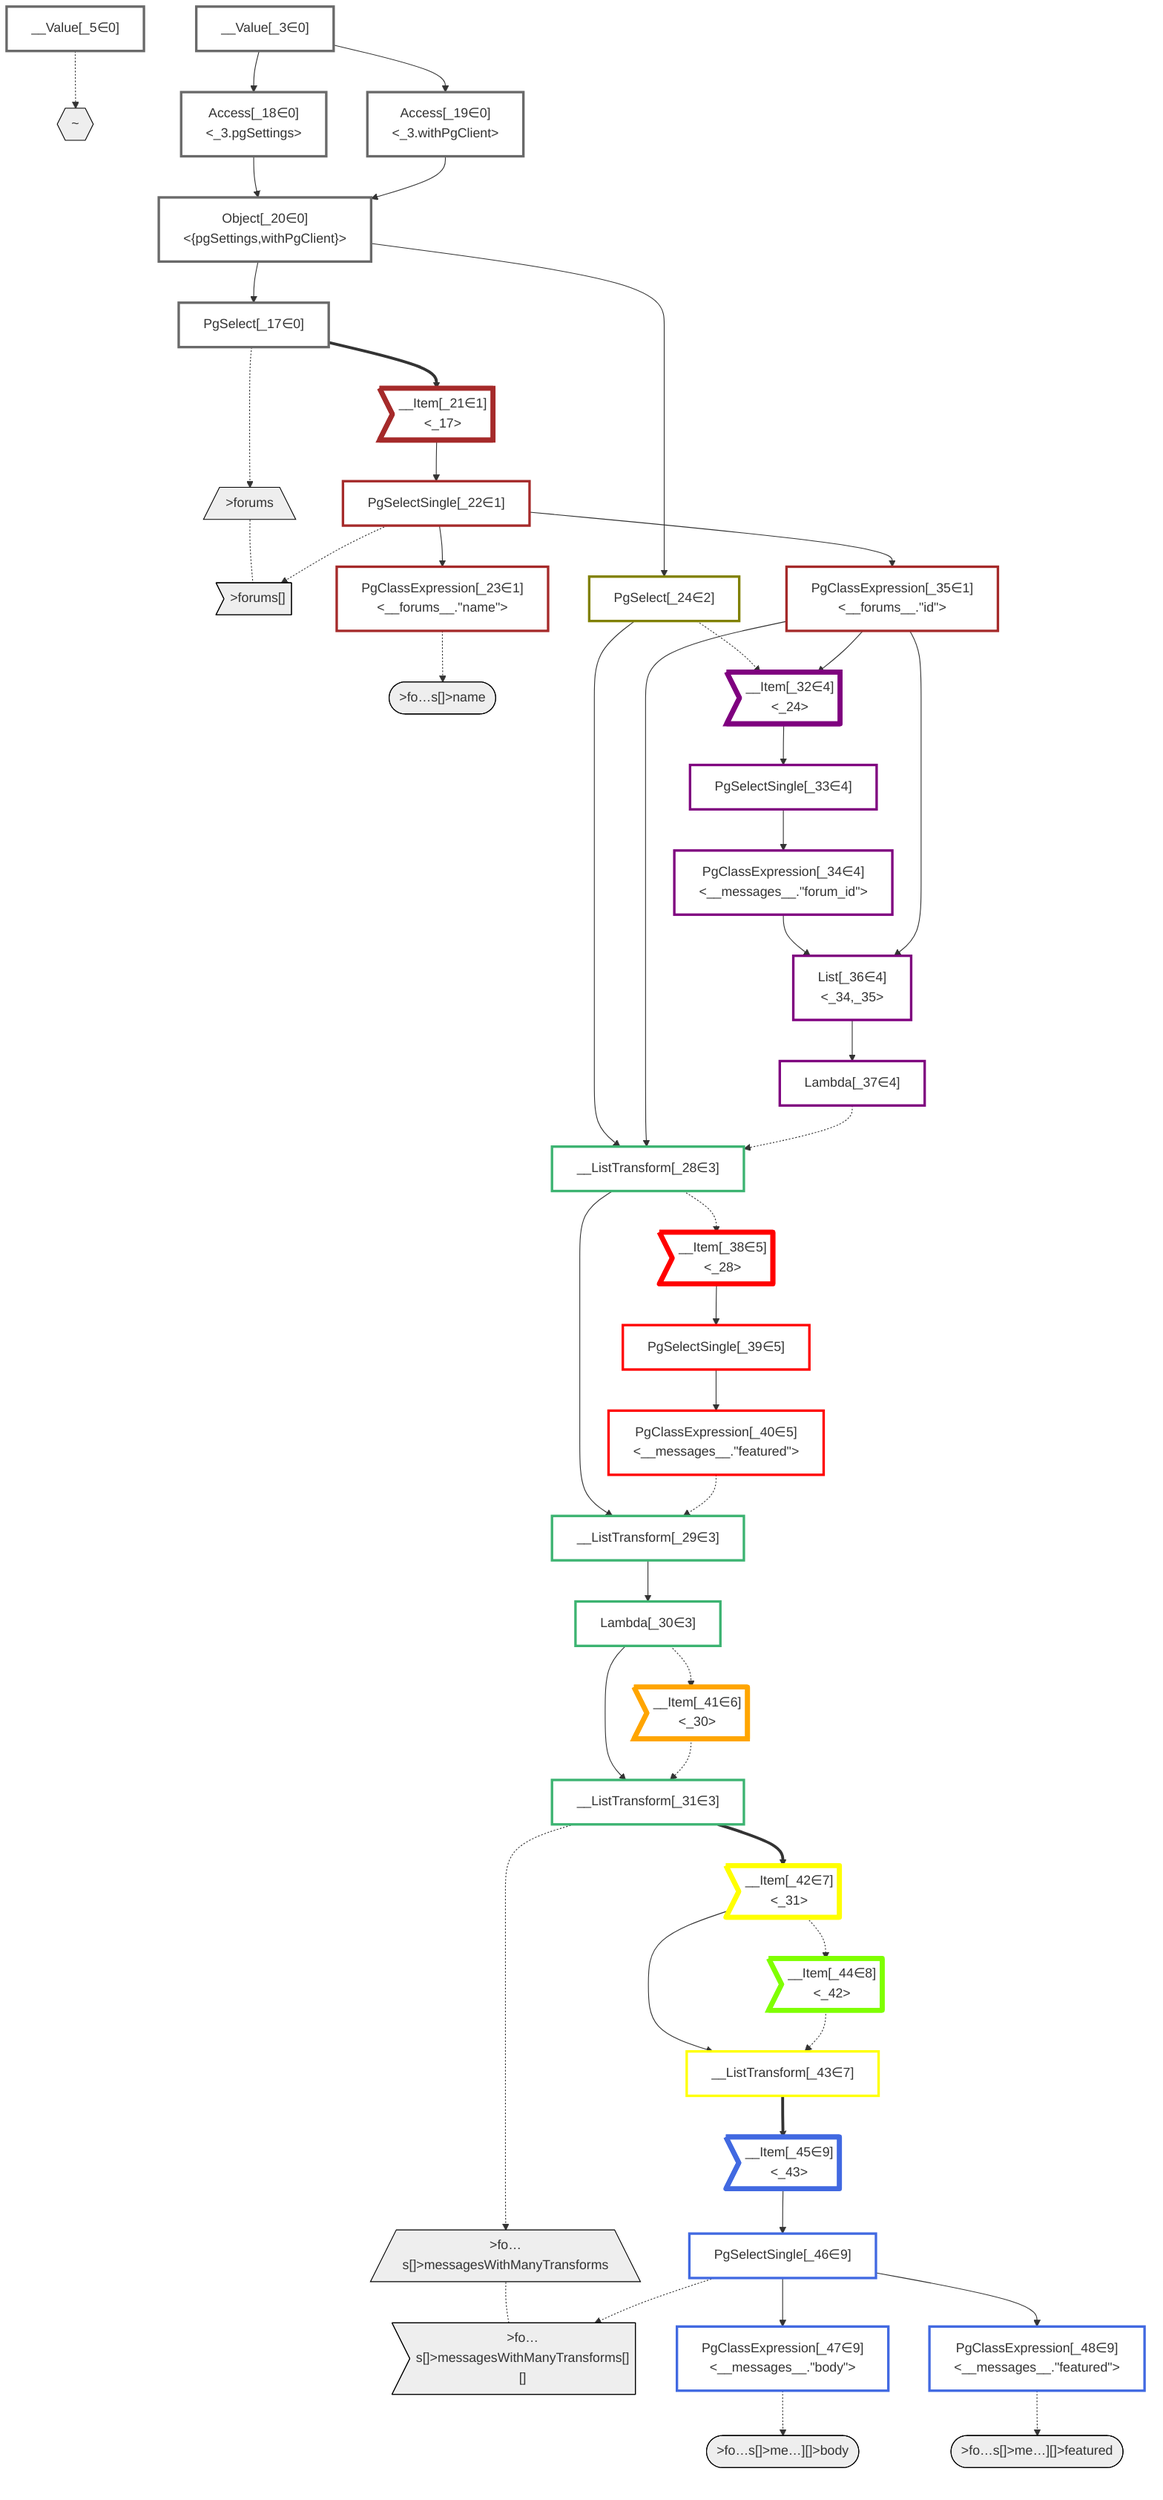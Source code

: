 graph TD
    classDef path fill:#eee,stroke:#000
    classDef plan fill:#fff,stroke-width:3px
    classDef itemplan fill:#fff,stroke-width:6px
    classDef sideeffectplan fill:#f00,stroke-width:6px

    %% subgraph fields
    P1{{"~"}}:::path
    P2[/">forums"\]:::path
    P3>">forums[]"]:::path
    P2 -.- P3
    P4([">fo…s[]>name"]):::path
    %% P3 -.-> P4
    P5[/">fo…s[]>messagesWithManyTransforms"\]:::path
    P6>">fo…s[]>messagesWithManyTransforms[][]"]:::path
    P5 -.- P6
    P7([">fo…s[]>me…][]>body"]):::path
    %% P6 -.-> P7
    P8([">fo…s[]>me…][]>featured"]):::path
    %% P6 -.-> P8
    %% P3 -.-> P5
    %% P1 -.-> P2
    %% end

    %% define plans
    __Value_3["__Value[_3∈0]<br /><context>"]:::plan
    __Value_5["__Value[_5∈0]<br /><rootValue>"]:::plan
    PgSelect_17["PgSelect[_17∈0]<br /><forums>"]:::plan
    Access_18["Access[_18∈0]<br /><_3.pgSettings>"]:::plan
    Access_19["Access[_19∈0]<br /><_3.withPgClient>"]:::plan
    Object_20["Object[_20∈0]<br /><{pgSettings,withPgClient}>"]:::plan
    __Item_21>"__Item[_21∈1]<br /><_17>"]:::itemplan
    PgSelectSingle_22["PgSelectSingle[_22∈1]<br /><forums>"]:::plan
    PgClassExpression_23["PgClassExpression[_23∈1]<br /><__forums__.#quot;name#quot;>"]:::plan
    PgSelect_24["PgSelect[_24∈2]<br /><messages>"]:::plan
    __ListTransform_28["__ListTransform[_28∈3]<br /><filter:_24>"]:::plan
    __ListTransform_29["__ListTransform[_29∈3]<br /><groupBy:_28>"]:::plan
    Lambda_30["Lambda[_30∈3]"]:::plan
    __ListTransform_31["__ListTransform[_31∈3]<br /><each:_30>"]:::plan
    __Item_32>"__Item[_32∈4]<br /><_24>"]:::itemplan
    PgSelectSingle_33["PgSelectSingle[_33∈4]<br /><messages>"]:::plan
    PgClassExpression_34["PgClassExpression[_34∈4]<br /><__messages__.#quot;forum_id#quot;>"]:::plan
    PgClassExpression_35["PgClassExpression[_35∈1]<br /><__forums__.#quot;id#quot;>"]:::plan
    List_36["List[_36∈4]<br /><_34,_35>"]:::plan
    Lambda_37["Lambda[_37∈4]"]:::plan
    __Item_38>"__Item[_38∈5]<br /><_28>"]:::itemplan
    PgSelectSingle_39["PgSelectSingle[_39∈5]<br /><messages>"]:::plan
    PgClassExpression_40["PgClassExpression[_40∈5]<br /><__messages__.#quot;featured#quot;>"]:::plan
    __Item_41>"__Item[_41∈6]<br /><_30>"]:::itemplan
    __Item_42>"__Item[_42∈7]<br /><_31>"]:::itemplan
    __ListTransform_43["__ListTransform[_43∈7]<br /><each:_42>"]:::plan
    __Item_44>"__Item[_44∈8]<br /><_42>"]:::itemplan
    __Item_45>"__Item[_45∈9]<br /><_43>"]:::itemplan
    PgSelectSingle_46["PgSelectSingle[_46∈9]<br /><messages>"]:::plan
    PgClassExpression_47["PgClassExpression[_47∈9]<br /><__messages__.#quot;body#quot;>"]:::plan
    PgClassExpression_48["PgClassExpression[_48∈9]<br /><__messages__.#quot;featured#quot;>"]:::plan

    %% plan dependencies
    Object_20 --> PgSelect_17
    __Value_3 --> Access_18
    __Value_3 --> Access_19
    Access_18 --> Object_20
    Access_19 --> Object_20
    PgSelect_17 ==> __Item_21
    __Item_21 --> PgSelectSingle_22
    PgSelectSingle_22 --> PgClassExpression_23
    Object_20 --> PgSelect_24
    PgSelect_24 --> __ListTransform_28
    PgClassExpression_35 --> __ListTransform_28
    Lambda_37 -.-> __ListTransform_28
    __ListTransform_28 --> __ListTransform_29
    PgClassExpression_40 -.-> __ListTransform_29
    __ListTransform_29 --> Lambda_30
    Lambda_30 --> __ListTransform_31
    __Item_41 -.-> __ListTransform_31
    PgSelect_24 -.-> __Item_32
    PgClassExpression_35 --> __Item_32
    __Item_32 --> PgSelectSingle_33
    PgSelectSingle_33 --> PgClassExpression_34
    PgSelectSingle_22 --> PgClassExpression_35
    PgClassExpression_34 --> List_36
    PgClassExpression_35 --> List_36
    List_36 --> Lambda_37
    __ListTransform_28 -.-> __Item_38
    __Item_38 --> PgSelectSingle_39
    PgSelectSingle_39 --> PgClassExpression_40
    Lambda_30 -.-> __Item_41
    __ListTransform_31 ==> __Item_42
    __Item_42 --> __ListTransform_43
    __Item_44 -.-> __ListTransform_43
    __Item_42 -.-> __Item_44
    __ListTransform_43 ==> __Item_45
    __Item_45 --> PgSelectSingle_46
    PgSelectSingle_46 --> PgClassExpression_47
    PgSelectSingle_46 --> PgClassExpression_48

    %% plan-to-path relationships
    __Value_5 -.-> P1
    PgSelect_17 -.-> P2
    PgSelectSingle_22 -.-> P3
    PgClassExpression_23 -.-> P4
    __ListTransform_31 -.-> P5
    PgSelectSingle_46 -.-> P6
    PgClassExpression_47 -.-> P7
    PgClassExpression_48 -.-> P8

    %% allocate buckets
    classDef bucket0 stroke:#696969
    class __Value_3,__Value_5,PgSelect_17,Access_18,Access_19,Object_20 bucket0
    classDef bucket1 stroke:#a52a2a
    class __Item_21,PgSelectSingle_22,PgClassExpression_23,PgClassExpression_35 bucket1
    classDef bucket2 stroke:#808000
    class PgSelect_24 bucket2
    classDef bucket3 stroke:#3cb371
    class __ListTransform_28,__ListTransform_29,Lambda_30,__ListTransform_31 bucket3
    classDef bucket4 stroke:#7f007f
    class __Item_32,PgSelectSingle_33,PgClassExpression_34,List_36,Lambda_37 bucket4
    classDef bucket5 stroke:#ff0000
    class __Item_38,PgSelectSingle_39,PgClassExpression_40 bucket5
    classDef bucket6 stroke:#ffa500
    class __Item_41 bucket6
    classDef bucket7 stroke:#ffff00
    class __Item_42,__ListTransform_43 bucket7
    classDef bucket8 stroke:#7fff00
    class __Item_44 bucket8
    classDef bucket9 stroke:#4169e1
    class __Item_45,PgSelectSingle_46,PgClassExpression_47,PgClassExpression_48 bucket9